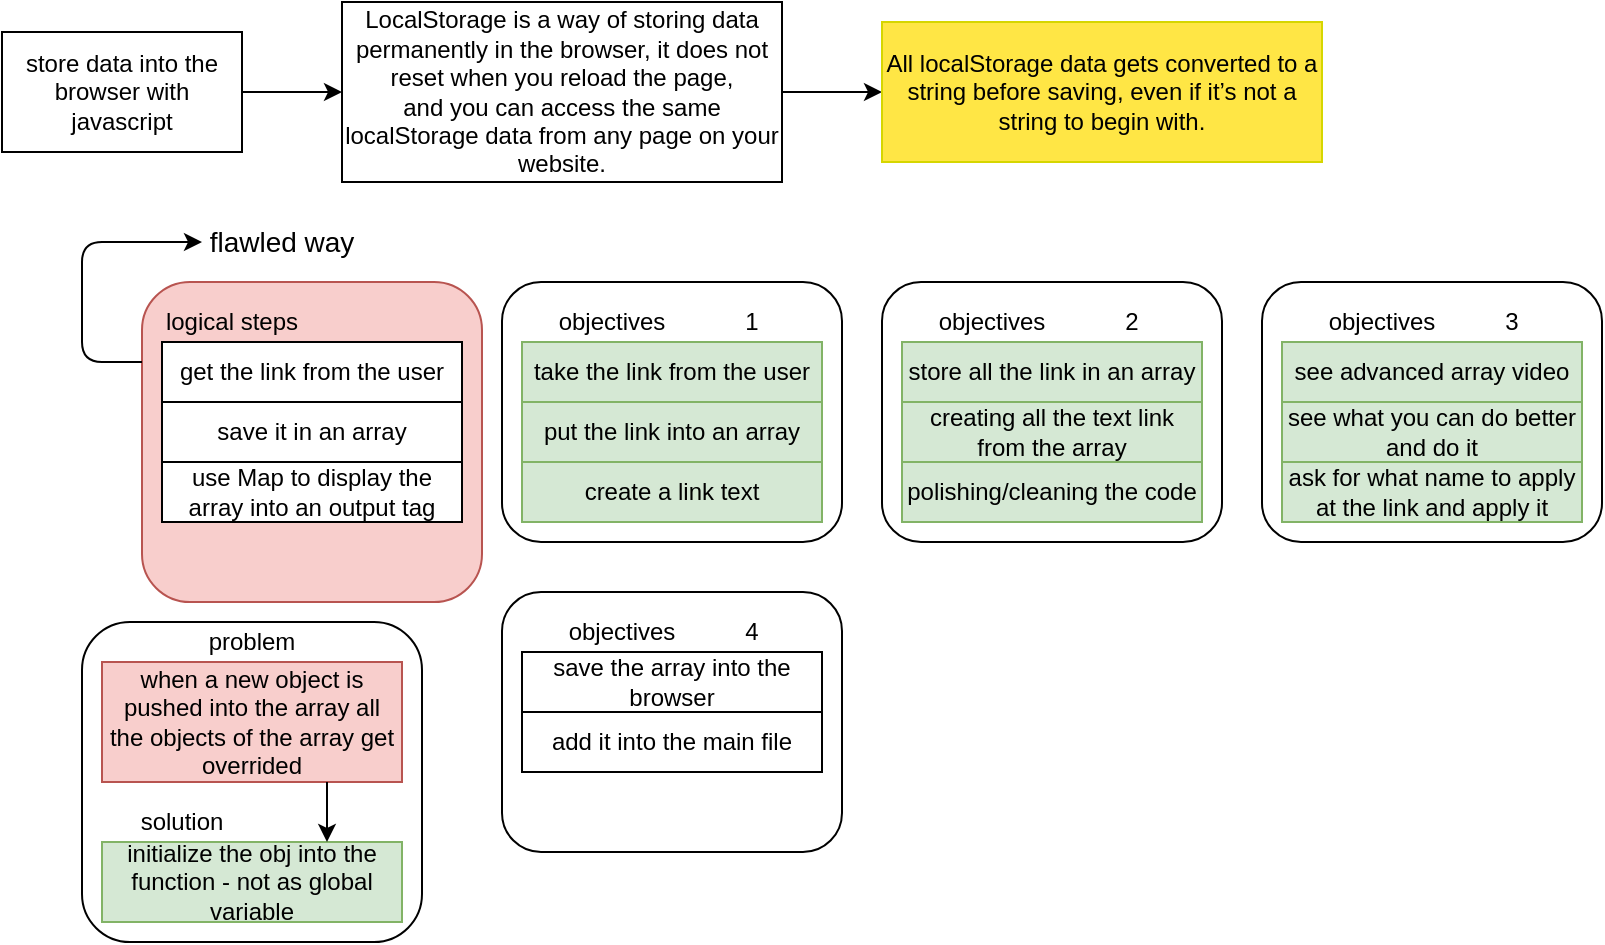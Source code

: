 <mxfile version="13.9.9" type="device"><diagram id="Hfgk1WEEnrDi6ZSaMRGe" name="Page-1"><mxGraphModel dx="868" dy="510" grid="1" gridSize="10" guides="1" tooltips="1" connect="1" arrows="1" fold="1" page="1" pageScale="1" pageWidth="850" pageHeight="1100" math="0" shadow="0"><root><mxCell id="0"/><mxCell id="1" parent="0"/><mxCell id="GBMQ1PkszF9zUP9tN09J-11" value="" style="rounded=1;whiteSpace=wrap;html=1;fillColor=#f8cecc;strokeColor=#b85450;" parent="1" vertex="1"><mxGeometry x="70" y="140" width="170" height="160" as="geometry"/></mxCell><mxCell id="GBMQ1PkszF9zUP9tN09J-4" value="" style="edgeStyle=orthogonalEdgeStyle;rounded=0;orthogonalLoop=1;jettySize=auto;html=1;" parent="1" source="2FCPJGKWVGoMW8T-wZyD-2" target="GBMQ1PkszF9zUP9tN09J-1" edge="1"><mxGeometry relative="1" as="geometry"/></mxCell><mxCell id="2FCPJGKWVGoMW8T-wZyD-2" value="store data into the browser with javascript" style="rounded=0;whiteSpace=wrap;html=1;" parent="1" vertex="1"><mxGeometry y="15" width="120" height="60" as="geometry"/></mxCell><mxCell id="GBMQ1PkszF9zUP9tN09J-3" value="" style="edgeStyle=orthogonalEdgeStyle;rounded=0;orthogonalLoop=1;jettySize=auto;html=1;" parent="1" source="GBMQ1PkszF9zUP9tN09J-1" target="GBMQ1PkszF9zUP9tN09J-2" edge="1"><mxGeometry relative="1" as="geometry"/></mxCell><mxCell id="GBMQ1PkszF9zUP9tN09J-1" value="LocalStorage is a way of storing data permanently in the browser,&amp;nbsp;it does not reset when you reload the page, &lt;br&gt;and you can access the same localStorage data from any page on your &lt;br&gt;website." style="rounded=0;whiteSpace=wrap;html=1;" parent="1" vertex="1"><mxGeometry x="170" width="220" height="90" as="geometry"/></mxCell><mxCell id="GBMQ1PkszF9zUP9tN09J-2" value="All localStorage data gets converted to a string before saving, even if it’s not a string to begin with." style="rounded=0;whiteSpace=wrap;html=1;strokeColor=#D6D600;fillColor=#FFE645;" parent="1" vertex="1"><mxGeometry x="440" y="10" width="220" height="70" as="geometry"/></mxCell><mxCell id="GBMQ1PkszF9zUP9tN09J-5" value="get the link from the user" style="rounded=0;whiteSpace=wrap;html=1;" parent="1" vertex="1"><mxGeometry x="80" y="170" width="150" height="30" as="geometry"/></mxCell><mxCell id="GBMQ1PkszF9zUP9tN09J-8" value="save it in an array" style="rounded=0;whiteSpace=wrap;html=1;" parent="1" vertex="1"><mxGeometry x="80" y="200" width="150" height="30" as="geometry"/></mxCell><mxCell id="GBMQ1PkszF9zUP9tN09J-9" value="use Map to display the array into an output tag" style="rounded=0;whiteSpace=wrap;html=1;" parent="1" vertex="1"><mxGeometry x="80" y="230" width="150" height="30" as="geometry"/></mxCell><mxCell id="GBMQ1PkszF9zUP9tN09J-13" value="logical steps" style="text;html=1;strokeColor=none;fillColor=none;align=center;verticalAlign=middle;whiteSpace=wrap;rounded=0;" parent="1" vertex="1"><mxGeometry x="80" y="150" width="70" height="20" as="geometry"/></mxCell><mxCell id="GBMQ1PkszF9zUP9tN09J-15" value="" style="rounded=1;whiteSpace=wrap;html=1;" parent="1" vertex="1"><mxGeometry x="250" y="140" width="170" height="130" as="geometry"/></mxCell><mxCell id="GBMQ1PkszF9zUP9tN09J-16" value="objectives" style="text;html=1;strokeColor=none;fillColor=none;align=center;verticalAlign=middle;whiteSpace=wrap;rounded=0;" parent="1" vertex="1"><mxGeometry x="270" y="150" width="70" height="20" as="geometry"/></mxCell><mxCell id="GBMQ1PkszF9zUP9tN09J-17" value="take the link from the user" style="rounded=0;whiteSpace=wrap;html=1;fillColor=#d5e8d4;strokeColor=#82b366;" parent="1" vertex="1"><mxGeometry x="260" y="170" width="150" height="30" as="geometry"/></mxCell><mxCell id="GBMQ1PkszF9zUP9tN09J-18" value="put the link into an array" style="rounded=0;whiteSpace=wrap;html=1;fillColor=#d5e8d4;strokeColor=#82b366;" parent="1" vertex="1"><mxGeometry x="260" y="200" width="150" height="30" as="geometry"/></mxCell><mxCell id="GBMQ1PkszF9zUP9tN09J-19" value="create a link text" style="rounded=0;whiteSpace=wrap;html=1;fillColor=#d5e8d4;strokeColor=#82b366;" parent="1" vertex="1"><mxGeometry x="260" y="230" width="150" height="30" as="geometry"/></mxCell><mxCell id="GBMQ1PkszF9zUP9tN09J-20" value="1" style="text;html=1;strokeColor=none;fillColor=none;align=center;verticalAlign=middle;whiteSpace=wrap;rounded=0;" parent="1" vertex="1"><mxGeometry x="340" y="150" width="70" height="20" as="geometry"/></mxCell><mxCell id="GBMQ1PkszF9zUP9tN09J-21" value="" style="rounded=1;whiteSpace=wrap;html=1;" parent="1" vertex="1"><mxGeometry x="440" y="140" width="170" height="130" as="geometry"/></mxCell><mxCell id="GBMQ1PkszF9zUP9tN09J-22" value="objectives" style="text;html=1;strokeColor=none;fillColor=none;align=center;verticalAlign=middle;whiteSpace=wrap;rounded=0;" parent="1" vertex="1"><mxGeometry x="460" y="150" width="70" height="20" as="geometry"/></mxCell><mxCell id="GBMQ1PkszF9zUP9tN09J-23" value="store all the link in an array" style="rounded=0;whiteSpace=wrap;html=1;fillColor=#d5e8d4;strokeColor=#82b366;" parent="1" vertex="1"><mxGeometry x="450" y="170" width="150" height="30" as="geometry"/></mxCell><mxCell id="GBMQ1PkszF9zUP9tN09J-26" value="2" style="text;html=1;strokeColor=none;fillColor=none;align=center;verticalAlign=middle;whiteSpace=wrap;rounded=0;" parent="1" vertex="1"><mxGeometry x="530" y="150" width="70" height="20" as="geometry"/></mxCell><mxCell id="GBMQ1PkszF9zUP9tN09J-27" value="creating all the text link from the array" style="rounded=0;whiteSpace=wrap;html=1;fillColor=#d5e8d4;strokeColor=#82b366;" parent="1" vertex="1"><mxGeometry x="450" y="200" width="150" height="30" as="geometry"/></mxCell><mxCell id="GBMQ1PkszF9zUP9tN09J-28" value="polishing/cleaning the code" style="rounded=0;whiteSpace=wrap;html=1;fillColor=#d5e8d4;strokeColor=#82b366;" parent="1" vertex="1"><mxGeometry x="450" y="230" width="150" height="30" as="geometry"/></mxCell><mxCell id="BN_ZeZnC-KdgyDwEVTTQ-1" value="" style="rounded=1;whiteSpace=wrap;html=1;" parent="1" vertex="1"><mxGeometry x="630" y="140" width="170" height="130" as="geometry"/></mxCell><mxCell id="BN_ZeZnC-KdgyDwEVTTQ-2" value="objectives" style="text;html=1;strokeColor=none;fillColor=none;align=center;verticalAlign=middle;whiteSpace=wrap;rounded=0;" parent="1" vertex="1"><mxGeometry x="650" y="150" width="80" height="20" as="geometry"/></mxCell><mxCell id="BN_ZeZnC-KdgyDwEVTTQ-3" value="see advanced array video" style="rounded=0;whiteSpace=wrap;html=1;fillColor=#d5e8d4;strokeColor=#82b366;" parent="1" vertex="1"><mxGeometry x="640" y="170" width="150" height="30" as="geometry"/></mxCell><mxCell id="BN_ZeZnC-KdgyDwEVTTQ-4" value="3" style="text;html=1;strokeColor=none;fillColor=none;align=center;verticalAlign=middle;whiteSpace=wrap;rounded=0;" parent="1" vertex="1"><mxGeometry x="720" y="150" width="70" height="20" as="geometry"/></mxCell><mxCell id="BN_ZeZnC-KdgyDwEVTTQ-7" value="see what you can do better and do it" style="rounded=0;whiteSpace=wrap;html=1;fillColor=#d5e8d4;strokeColor=#82b366;" parent="1" vertex="1"><mxGeometry x="640" y="200" width="150" height="30" as="geometry"/></mxCell><mxCell id="BN_ZeZnC-KdgyDwEVTTQ-8" value="ask for what name to apply at the link and apply it" style="rounded=0;whiteSpace=wrap;html=1;fillColor=#d5e8d4;strokeColor=#82b366;" parent="1" vertex="1"><mxGeometry x="640" y="230" width="150" height="30" as="geometry"/></mxCell><mxCell id="BN_ZeZnC-KdgyDwEVTTQ-9" value="" style="rounded=1;whiteSpace=wrap;html=1;" parent="1" vertex="1"><mxGeometry x="40" y="310" width="170" height="160" as="geometry"/></mxCell><mxCell id="BN_ZeZnC-KdgyDwEVTTQ-10" value="problem" style="text;html=1;strokeColor=none;fillColor=none;align=center;verticalAlign=middle;whiteSpace=wrap;rounded=0;" parent="1" vertex="1"><mxGeometry x="85" y="310" width="80" height="20" as="geometry"/></mxCell><mxCell id="BN_ZeZnC-KdgyDwEVTTQ-11" value="when a new object is pushed into the array all the objects of the array get overrided" style="rounded=0;whiteSpace=wrap;html=1;fillColor=#f8cecc;strokeColor=#b85450;" parent="1" vertex="1"><mxGeometry x="50" y="330" width="150" height="60" as="geometry"/></mxCell><mxCell id="JYaiE6aNv9Kemu2FSkPX-1" value="initialize the obj into the function - not as global variable" style="rounded=0;whiteSpace=wrap;html=1;fillColor=#d5e8d4;strokeColor=#82b366;" vertex="1" parent="1"><mxGeometry x="50" y="420" width="150" height="40" as="geometry"/></mxCell><mxCell id="JYaiE6aNv9Kemu2FSkPX-2" value="" style="endArrow=classic;html=1;exitX=0.75;exitY=1;exitDx=0;exitDy=0;entryX=0.75;entryY=0;entryDx=0;entryDy=0;" edge="1" parent="1" source="BN_ZeZnC-KdgyDwEVTTQ-11" target="JYaiE6aNv9Kemu2FSkPX-1"><mxGeometry width="50" height="50" relative="1" as="geometry"><mxPoint x="350" y="380" as="sourcePoint"/><mxPoint x="400" y="330" as="targetPoint"/></mxGeometry></mxCell><mxCell id="JYaiE6aNv9Kemu2FSkPX-3" value="solution" style="text;html=1;strokeColor=none;fillColor=none;align=center;verticalAlign=middle;whiteSpace=wrap;rounded=0;" vertex="1" parent="1"><mxGeometry x="50" y="400" width="80" height="20" as="geometry"/></mxCell><mxCell id="JYaiE6aNv9Kemu2FSkPX-4" value="" style="rounded=1;whiteSpace=wrap;html=1;" vertex="1" parent="1"><mxGeometry x="250" y="295" width="170" height="130" as="geometry"/></mxCell><mxCell id="JYaiE6aNv9Kemu2FSkPX-5" value="objectives" style="text;html=1;strokeColor=none;fillColor=none;align=center;verticalAlign=middle;whiteSpace=wrap;rounded=0;" vertex="1" parent="1"><mxGeometry x="270" y="305" width="80" height="20" as="geometry"/></mxCell><mxCell id="JYaiE6aNv9Kemu2FSkPX-6" value="save the array into the browser" style="rounded=0;whiteSpace=wrap;html=1;" vertex="1" parent="1"><mxGeometry x="260" y="325" width="150" height="30" as="geometry"/></mxCell><mxCell id="JYaiE6aNv9Kemu2FSkPX-7" value="4" style="text;html=1;strokeColor=none;fillColor=none;align=center;verticalAlign=middle;whiteSpace=wrap;rounded=0;" vertex="1" parent="1"><mxGeometry x="340" y="305" width="70" height="20" as="geometry"/></mxCell><mxCell id="JYaiE6aNv9Kemu2FSkPX-10" value="" style="endArrow=classic;html=1;exitX=0;exitY=0.25;exitDx=0;exitDy=0;entryX=0;entryY=0.5;entryDx=0;entryDy=0;" edge="1" parent="1" source="GBMQ1PkszF9zUP9tN09J-11" target="JYaiE6aNv9Kemu2FSkPX-11"><mxGeometry width="50" height="50" relative="1" as="geometry"><mxPoint x="330" y="300" as="sourcePoint"/><mxPoint x="40" y="100" as="targetPoint"/><Array as="points"><mxPoint x="40" y="180"/><mxPoint x="40" y="120"/></Array></mxGeometry></mxCell><mxCell id="JYaiE6aNv9Kemu2FSkPX-11" value="&lt;font style=&quot;font-size: 14px&quot;&gt;flawled way&lt;/font&gt;" style="text;html=1;strokeColor=none;fillColor=none;align=center;verticalAlign=middle;whiteSpace=wrap;rounded=0;" vertex="1" parent="1"><mxGeometry x="100" y="110" width="80" height="20" as="geometry"/></mxCell><mxCell id="JYaiE6aNv9Kemu2FSkPX-13" value="add it into the main file" style="rounded=0;whiteSpace=wrap;html=1;" vertex="1" parent="1"><mxGeometry x="260" y="355" width="150" height="30" as="geometry"/></mxCell></root></mxGraphModel></diagram></mxfile>